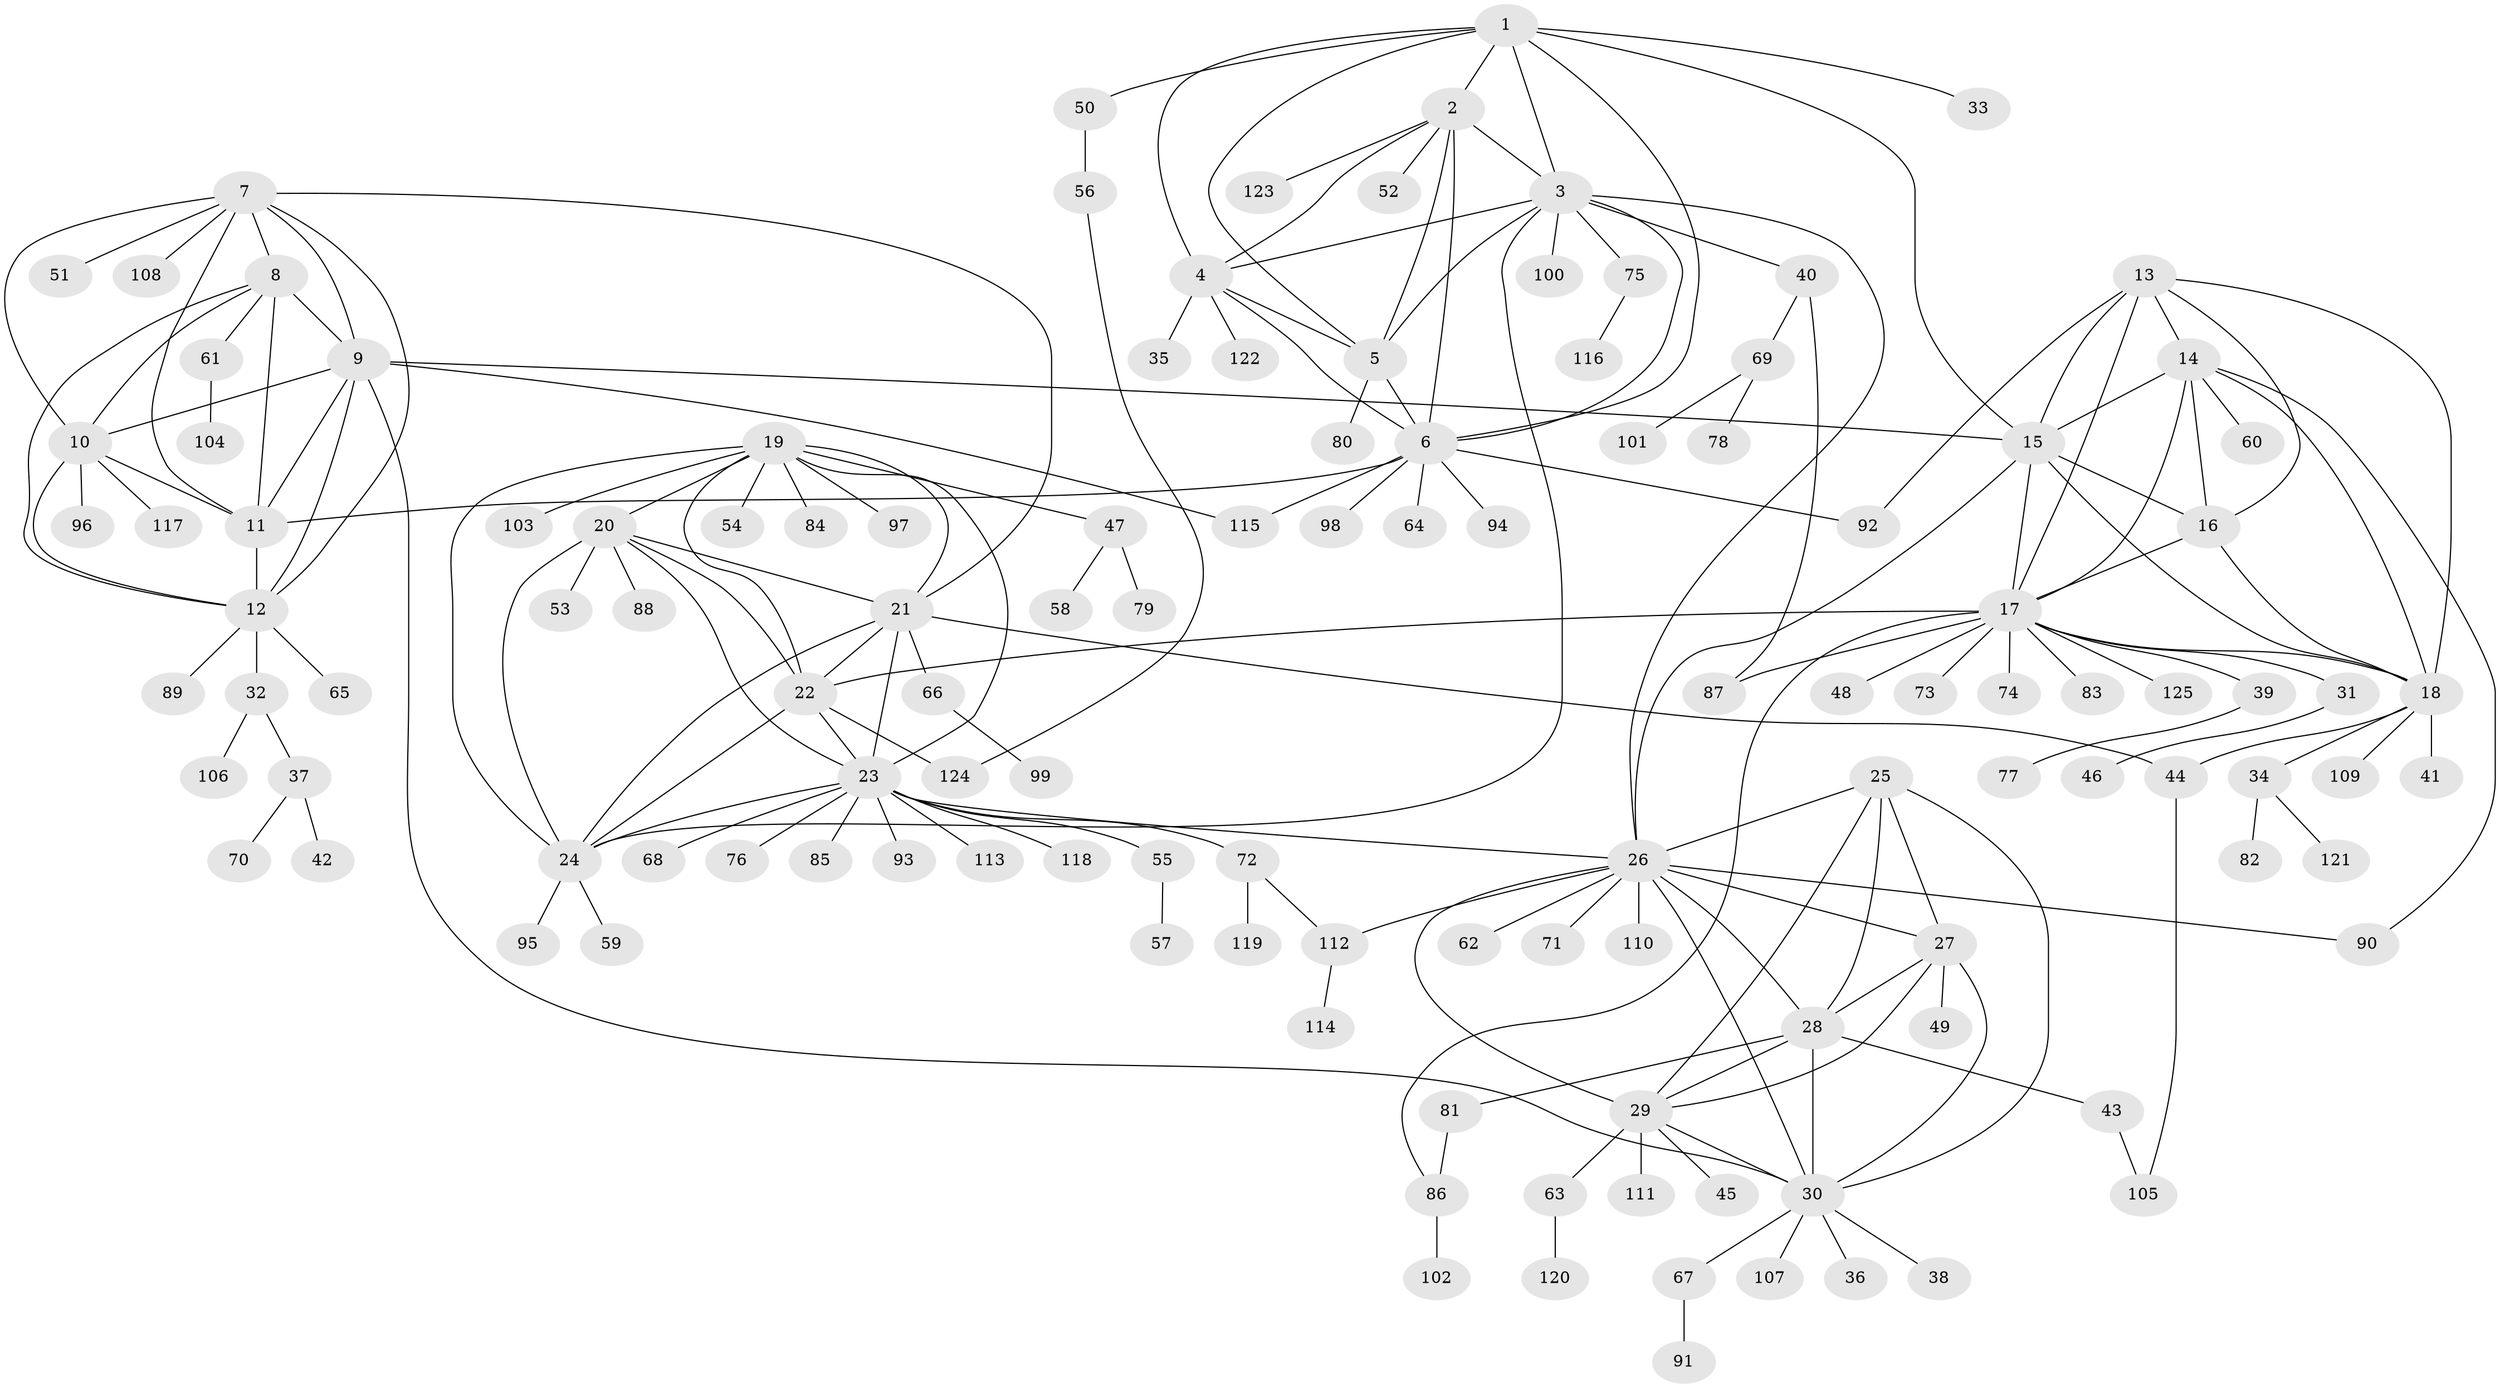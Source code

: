 // coarse degree distribution, {22: 0.011494252873563218, 7: 0.04597701149425287, 9: 0.04597701149425287, 6: 0.05747126436781609, 11: 0.011494252873563218, 4: 0.034482758620689655, 5: 0.022988505747126436, 14: 0.011494252873563218, 8: 0.022988505747126436, 13: 0.011494252873563218, 1: 0.5747126436781609, 2: 0.12643678160919541, 3: 0.022988505747126436}
// Generated by graph-tools (version 1.1) at 2025/19/03/04/25 18:19:32]
// undirected, 125 vertices, 189 edges
graph export_dot {
graph [start="1"]
  node [color=gray90,style=filled];
  1;
  2;
  3;
  4;
  5;
  6;
  7;
  8;
  9;
  10;
  11;
  12;
  13;
  14;
  15;
  16;
  17;
  18;
  19;
  20;
  21;
  22;
  23;
  24;
  25;
  26;
  27;
  28;
  29;
  30;
  31;
  32;
  33;
  34;
  35;
  36;
  37;
  38;
  39;
  40;
  41;
  42;
  43;
  44;
  45;
  46;
  47;
  48;
  49;
  50;
  51;
  52;
  53;
  54;
  55;
  56;
  57;
  58;
  59;
  60;
  61;
  62;
  63;
  64;
  65;
  66;
  67;
  68;
  69;
  70;
  71;
  72;
  73;
  74;
  75;
  76;
  77;
  78;
  79;
  80;
  81;
  82;
  83;
  84;
  85;
  86;
  87;
  88;
  89;
  90;
  91;
  92;
  93;
  94;
  95;
  96;
  97;
  98;
  99;
  100;
  101;
  102;
  103;
  104;
  105;
  106;
  107;
  108;
  109;
  110;
  111;
  112;
  113;
  114;
  115;
  116;
  117;
  118;
  119;
  120;
  121;
  122;
  123;
  124;
  125;
  1 -- 2;
  1 -- 3;
  1 -- 4;
  1 -- 5;
  1 -- 6;
  1 -- 15;
  1 -- 33;
  1 -- 50;
  2 -- 3;
  2 -- 4;
  2 -- 5;
  2 -- 6;
  2 -- 52;
  2 -- 123;
  3 -- 4;
  3 -- 5;
  3 -- 6;
  3 -- 24;
  3 -- 26;
  3 -- 40;
  3 -- 75;
  3 -- 100;
  4 -- 5;
  4 -- 6;
  4 -- 35;
  4 -- 122;
  5 -- 6;
  5 -- 80;
  6 -- 11;
  6 -- 64;
  6 -- 92;
  6 -- 94;
  6 -- 98;
  6 -- 115;
  7 -- 8;
  7 -- 9;
  7 -- 10;
  7 -- 11;
  7 -- 12;
  7 -- 21;
  7 -- 51;
  7 -- 108;
  8 -- 9;
  8 -- 10;
  8 -- 11;
  8 -- 12;
  8 -- 61;
  9 -- 10;
  9 -- 11;
  9 -- 12;
  9 -- 15;
  9 -- 30;
  9 -- 115;
  10 -- 11;
  10 -- 12;
  10 -- 96;
  10 -- 117;
  11 -- 12;
  12 -- 32;
  12 -- 65;
  12 -- 89;
  13 -- 14;
  13 -- 15;
  13 -- 16;
  13 -- 17;
  13 -- 18;
  13 -- 92;
  14 -- 15;
  14 -- 16;
  14 -- 17;
  14 -- 18;
  14 -- 60;
  14 -- 90;
  15 -- 16;
  15 -- 17;
  15 -- 18;
  15 -- 26;
  16 -- 17;
  16 -- 18;
  17 -- 18;
  17 -- 22;
  17 -- 31;
  17 -- 39;
  17 -- 48;
  17 -- 73;
  17 -- 74;
  17 -- 83;
  17 -- 86;
  17 -- 87;
  17 -- 125;
  18 -- 34;
  18 -- 41;
  18 -- 44;
  18 -- 109;
  19 -- 20;
  19 -- 21;
  19 -- 22;
  19 -- 23;
  19 -- 24;
  19 -- 47;
  19 -- 54;
  19 -- 84;
  19 -- 97;
  19 -- 103;
  20 -- 21;
  20 -- 22;
  20 -- 23;
  20 -- 24;
  20 -- 53;
  20 -- 88;
  21 -- 22;
  21 -- 23;
  21 -- 24;
  21 -- 44;
  21 -- 66;
  22 -- 23;
  22 -- 24;
  22 -- 124;
  23 -- 24;
  23 -- 26;
  23 -- 55;
  23 -- 68;
  23 -- 72;
  23 -- 76;
  23 -- 85;
  23 -- 93;
  23 -- 113;
  23 -- 118;
  24 -- 59;
  24 -- 95;
  25 -- 26;
  25 -- 27;
  25 -- 28;
  25 -- 29;
  25 -- 30;
  26 -- 27;
  26 -- 28;
  26 -- 29;
  26 -- 30;
  26 -- 62;
  26 -- 71;
  26 -- 90;
  26 -- 110;
  26 -- 112;
  27 -- 28;
  27 -- 29;
  27 -- 30;
  27 -- 49;
  28 -- 29;
  28 -- 30;
  28 -- 43;
  28 -- 81;
  29 -- 30;
  29 -- 45;
  29 -- 63;
  29 -- 111;
  30 -- 36;
  30 -- 38;
  30 -- 67;
  30 -- 107;
  31 -- 46;
  32 -- 37;
  32 -- 106;
  34 -- 82;
  34 -- 121;
  37 -- 42;
  37 -- 70;
  39 -- 77;
  40 -- 69;
  40 -- 87;
  43 -- 105;
  44 -- 105;
  47 -- 58;
  47 -- 79;
  50 -- 56;
  55 -- 57;
  56 -- 124;
  61 -- 104;
  63 -- 120;
  66 -- 99;
  67 -- 91;
  69 -- 78;
  69 -- 101;
  72 -- 112;
  72 -- 119;
  75 -- 116;
  81 -- 86;
  86 -- 102;
  112 -- 114;
}
